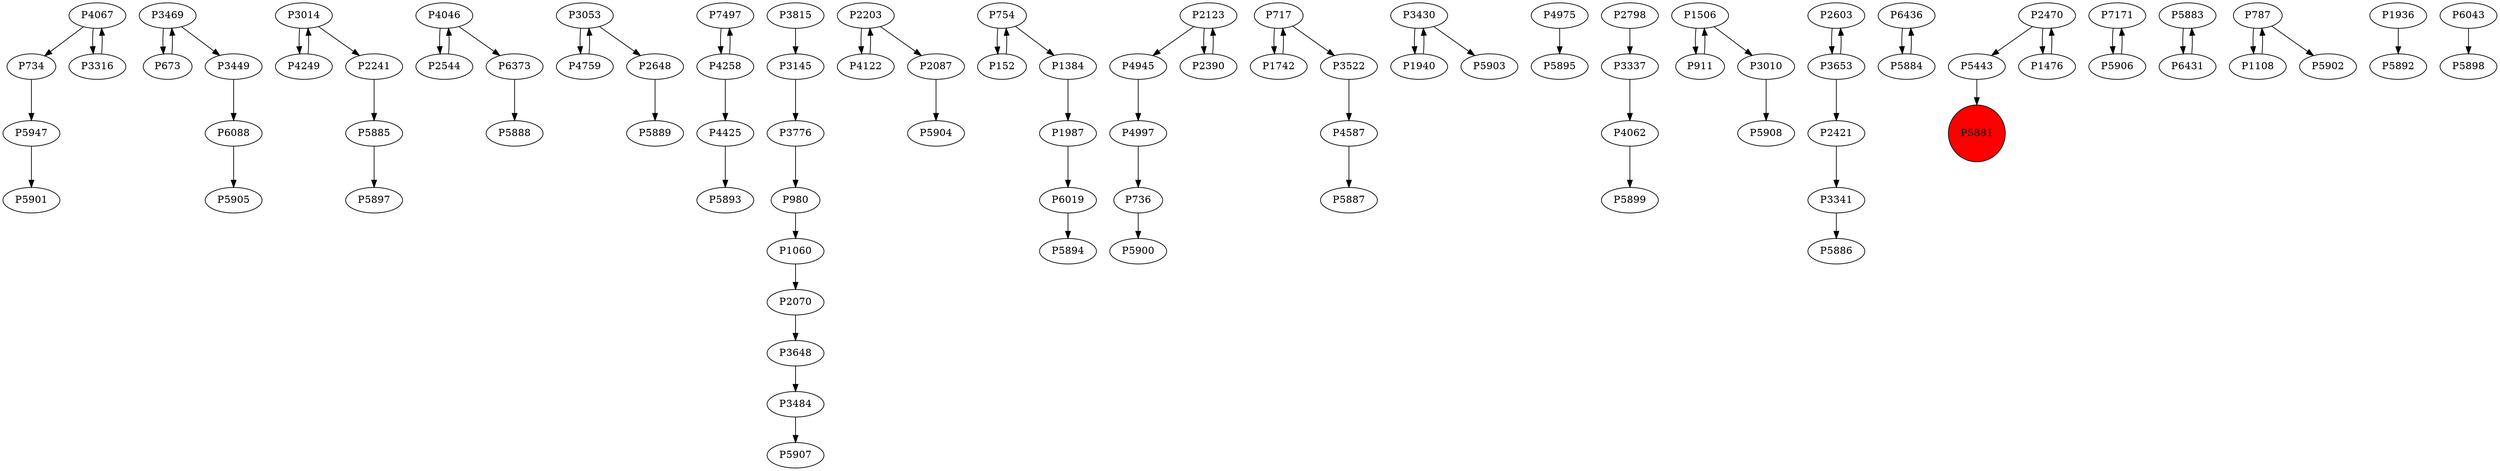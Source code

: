 digraph {
	P4067 -> P734
	P6088 -> P5905
	P3014 -> P4249
	P4046 -> P2544
	P3053 -> P4759
	P4067 -> P3316
	P7497 -> P4258
	P4258 -> P4425
	P2241 -> P5885
	P3815 -> P3145
	P2203 -> P4122
	P1987 -> P6019
	P4945 -> P4997
	P673 -> P3469
	P4587 -> P5887
	P3430 -> P1940
	P4046 -> P6373
	P1060 -> P2070
	P4975 -> P5895
	P3145 -> P3776
	P2798 -> P3337
	P1506 -> P911
	P1742 -> P717
	P2603 -> P3653
	P3341 -> P5886
	P4425 -> P5893
	P2421 -> P3341
	P4258 -> P7497
	P3469 -> P673
	P754 -> P152
	P3449 -> P6088
	P6436 -> P5884
	P2470 -> P5443
	P2648 -> P5889
	P3337 -> P4062
	P717 -> P3522
	P3053 -> P2648
	P5443 -> P5881
	P4122 -> P2203
	P2470 -> P1476
	P2087 -> P5904
	P4249 -> P3014
	P5885 -> P5897
	P3653 -> P2603
	P4062 -> P5899
	P7171 -> P5906
	P5883 -> P6431
	P754 -> P1384
	P2123 -> P2390
	P3430 -> P5903
	P787 -> P1108
	P734 -> P5947
	P3522 -> P4587
	P3648 -> P3484
	P2070 -> P3648
	P787 -> P5902
	P3653 -> P2421
	P1936 -> P5892
	P1476 -> P2470
	P5906 -> P7171
	P3014 -> P2241
	P2203 -> P2087
	P980 -> P1060
	P6431 -> P5883
	P911 -> P1506
	P3484 -> P5907
	P736 -> P5900
	P6373 -> P5888
	P2123 -> P4945
	P2544 -> P4046
	P3469 -> P3449
	P4759 -> P3053
	P3010 -> P5908
	P5884 -> P6436
	P152 -> P754
	P4997 -> P736
	P717 -> P1742
	P2390 -> P2123
	P1506 -> P3010
	P6043 -> P5898
	P3316 -> P4067
	P3776 -> P980
	P1108 -> P787
	P6019 -> P5894
	P1940 -> P3430
	P5947 -> P5901
	P1384 -> P1987
	P5881 [shape=circle]
	P5881 [style=filled]
	P5881 [fillcolor=red]
}